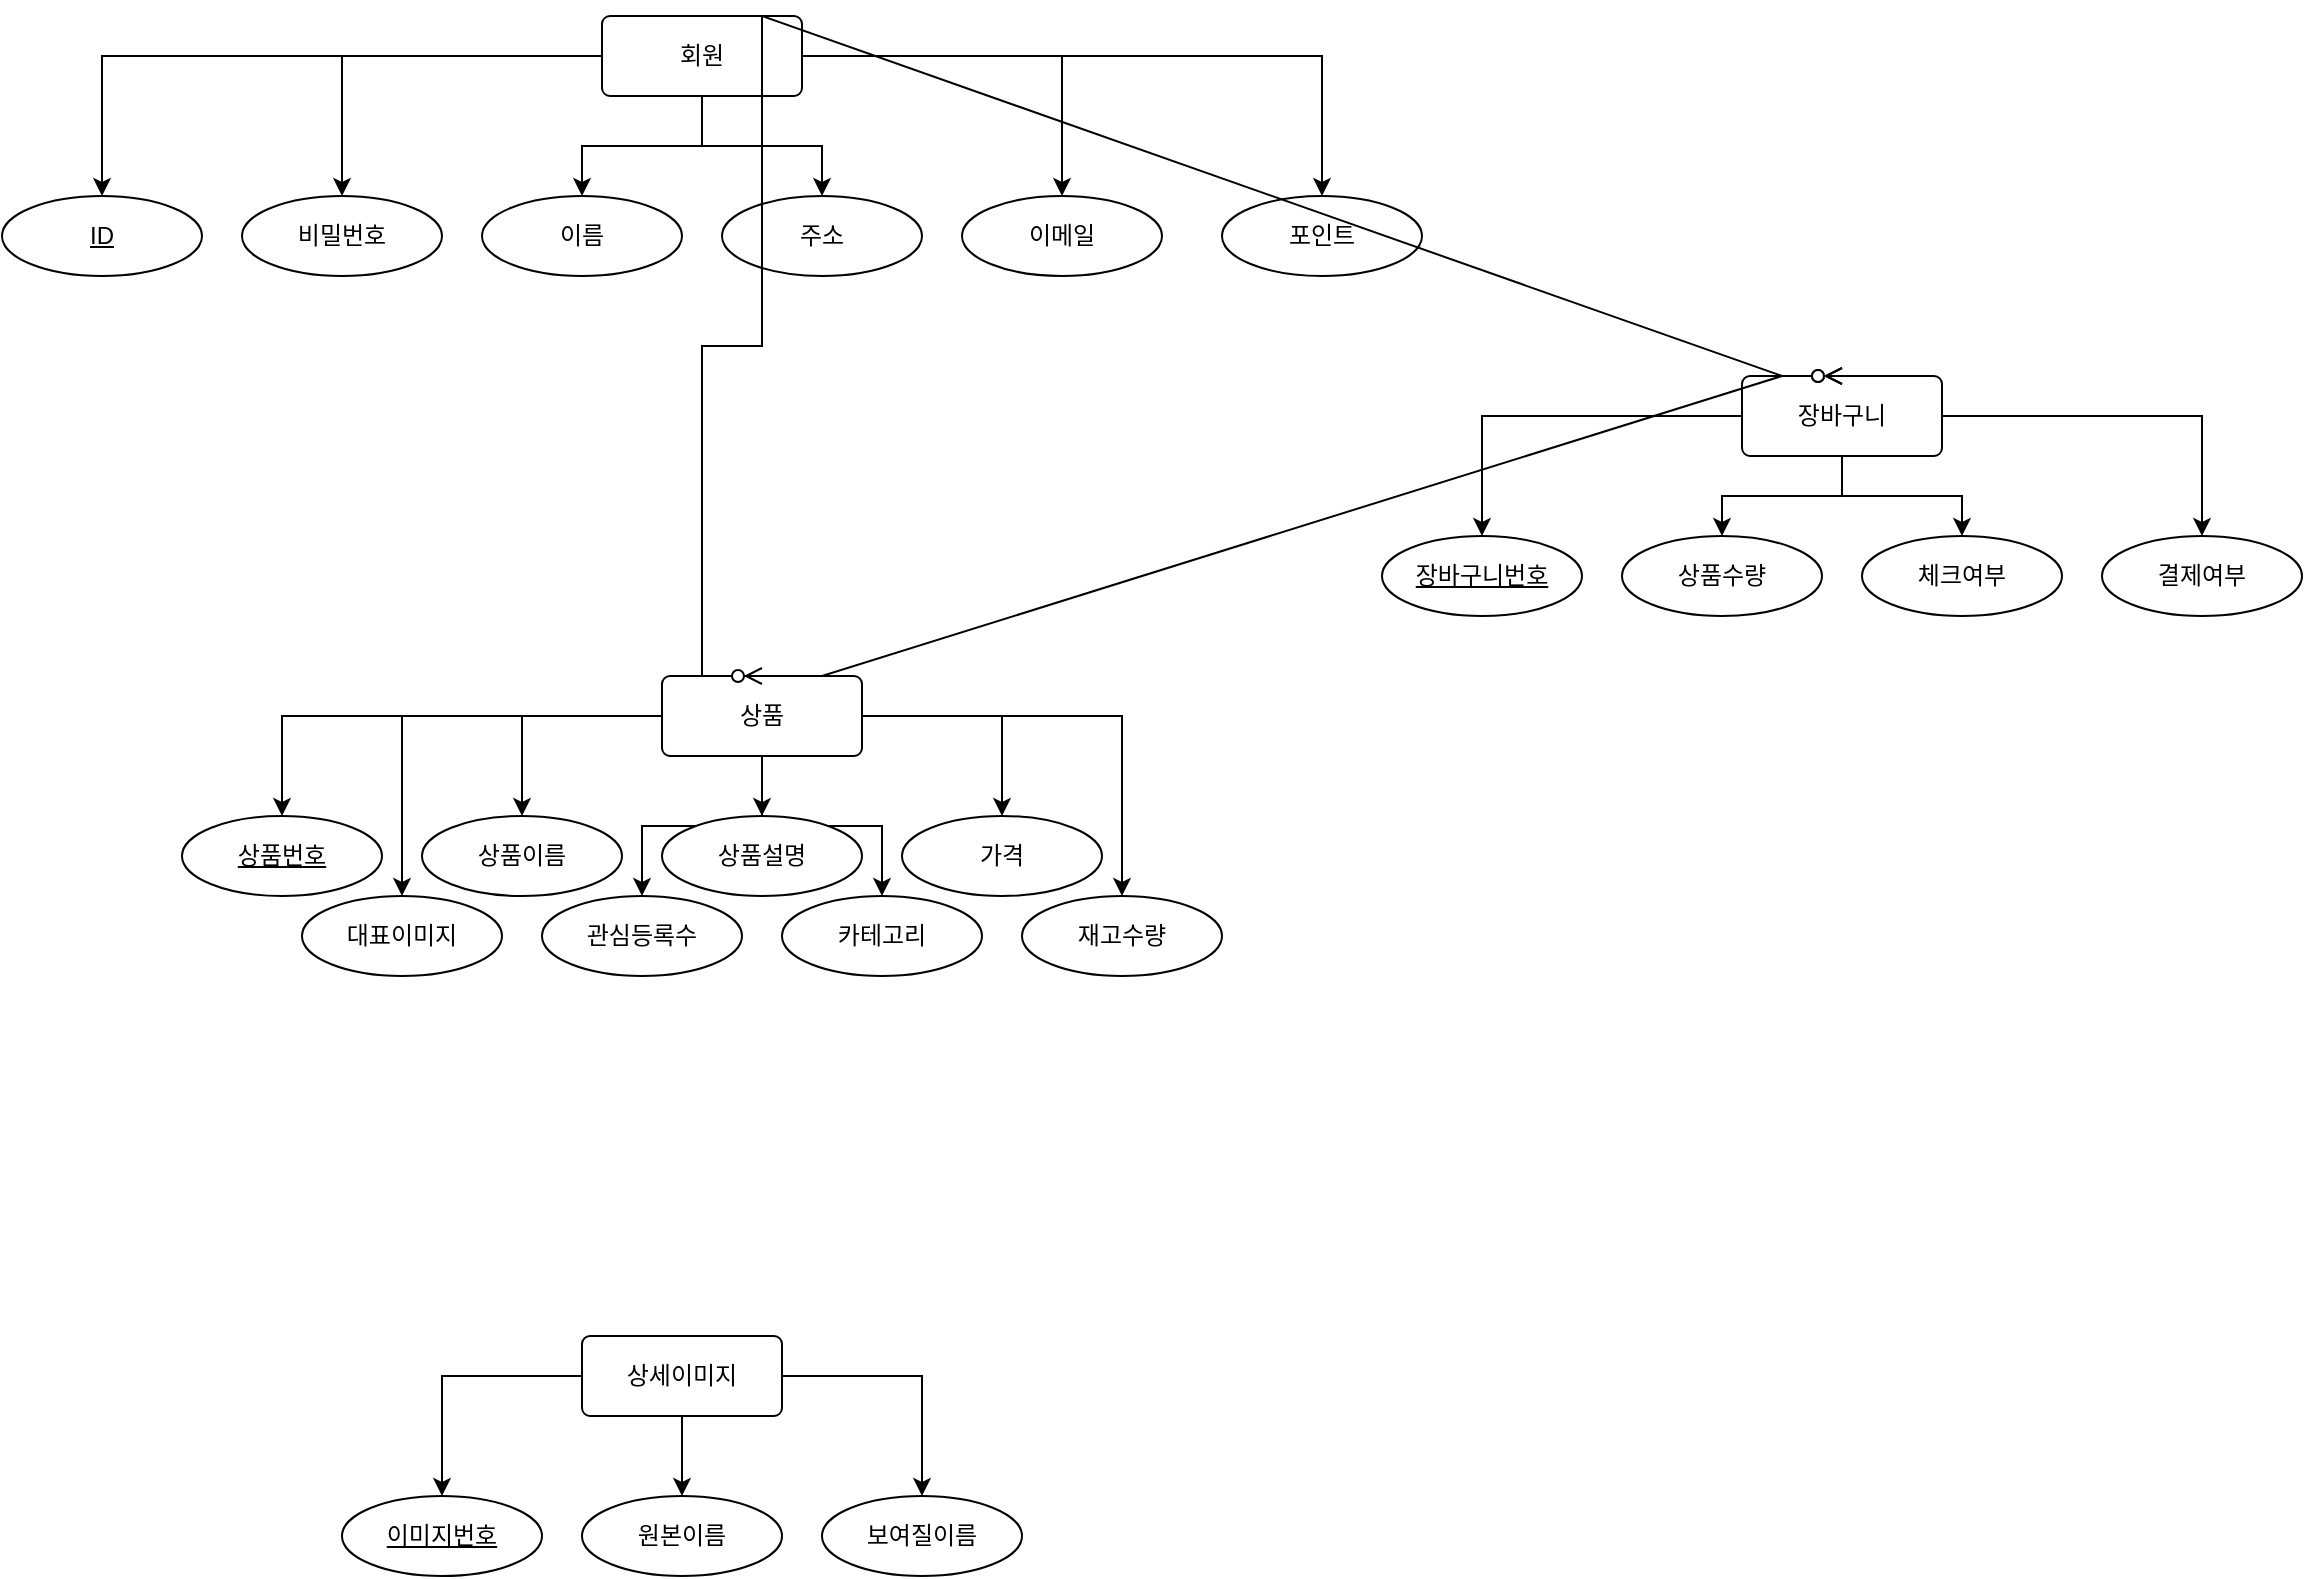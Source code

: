 <mxfile version="21.7.2" type="device">
  <diagram name="페이지-1" id="sITG-_RR9nDU-_cW4Aok">
    <mxGraphModel dx="1246" dy="1253" grid="1" gridSize="10" guides="1" tooltips="1" connect="1" arrows="1" fold="1" page="1" pageScale="1" pageWidth="4681" pageHeight="3300" math="0" shadow="0">
      <root>
        <mxCell id="0" />
        <mxCell id="1" parent="0" />
        <mxCell id="r1G-XOvdQL3sbx1Hc80d-10" style="edgeStyle=orthogonalEdgeStyle;rounded=0;orthogonalLoop=1;jettySize=auto;html=1;" edge="1" parent="1" source="r1G-XOvdQL3sbx1Hc80d-2" target="r1G-XOvdQL3sbx1Hc80d-3">
          <mxGeometry relative="1" as="geometry" />
        </mxCell>
        <mxCell id="r1G-XOvdQL3sbx1Hc80d-11" style="edgeStyle=orthogonalEdgeStyle;rounded=0;orthogonalLoop=1;jettySize=auto;html=1;" edge="1" parent="1" source="r1G-XOvdQL3sbx1Hc80d-2" target="r1G-XOvdQL3sbx1Hc80d-4">
          <mxGeometry relative="1" as="geometry" />
        </mxCell>
        <mxCell id="r1G-XOvdQL3sbx1Hc80d-12" style="edgeStyle=orthogonalEdgeStyle;rounded=0;orthogonalLoop=1;jettySize=auto;html=1;" edge="1" parent="1" source="r1G-XOvdQL3sbx1Hc80d-2" target="r1G-XOvdQL3sbx1Hc80d-5">
          <mxGeometry relative="1" as="geometry" />
        </mxCell>
        <mxCell id="r1G-XOvdQL3sbx1Hc80d-13" style="edgeStyle=orthogonalEdgeStyle;rounded=0;orthogonalLoop=1;jettySize=auto;html=1;" edge="1" parent="1" source="r1G-XOvdQL3sbx1Hc80d-2" target="r1G-XOvdQL3sbx1Hc80d-6">
          <mxGeometry relative="1" as="geometry" />
        </mxCell>
        <mxCell id="r1G-XOvdQL3sbx1Hc80d-14" style="edgeStyle=orthogonalEdgeStyle;rounded=0;orthogonalLoop=1;jettySize=auto;html=1;entryX=0.5;entryY=0;entryDx=0;entryDy=0;" edge="1" parent="1" source="r1G-XOvdQL3sbx1Hc80d-2" target="r1G-XOvdQL3sbx1Hc80d-7">
          <mxGeometry relative="1" as="geometry" />
        </mxCell>
        <mxCell id="r1G-XOvdQL3sbx1Hc80d-17" style="edgeStyle=orthogonalEdgeStyle;rounded=0;orthogonalLoop=1;jettySize=auto;html=1;entryX=0.5;entryY=0;entryDx=0;entryDy=0;" edge="1" parent="1" source="r1G-XOvdQL3sbx1Hc80d-2" target="r1G-XOvdQL3sbx1Hc80d-8">
          <mxGeometry relative="1" as="geometry" />
        </mxCell>
        <mxCell id="r1G-XOvdQL3sbx1Hc80d-2" value="회원" style="rounded=1;arcSize=10;whiteSpace=wrap;html=1;align=center;" vertex="1" parent="1">
          <mxGeometry x="440" y="110" width="100" height="40" as="geometry" />
        </mxCell>
        <mxCell id="r1G-XOvdQL3sbx1Hc80d-3" value="ID" style="ellipse;whiteSpace=wrap;html=1;align=center;fontStyle=4;" vertex="1" parent="1">
          <mxGeometry x="140" y="200" width="100" height="40" as="geometry" />
        </mxCell>
        <mxCell id="r1G-XOvdQL3sbx1Hc80d-4" value="비밀번호" style="ellipse;whiteSpace=wrap;html=1;align=center;" vertex="1" parent="1">
          <mxGeometry x="260" y="200" width="100" height="40" as="geometry" />
        </mxCell>
        <mxCell id="r1G-XOvdQL3sbx1Hc80d-5" value="이름" style="ellipse;whiteSpace=wrap;html=1;align=center;" vertex="1" parent="1">
          <mxGeometry x="380" y="200" width="100" height="40" as="geometry" />
        </mxCell>
        <mxCell id="r1G-XOvdQL3sbx1Hc80d-6" value="주소" style="ellipse;whiteSpace=wrap;html=1;align=center;" vertex="1" parent="1">
          <mxGeometry x="500" y="200" width="100" height="40" as="geometry" />
        </mxCell>
        <mxCell id="r1G-XOvdQL3sbx1Hc80d-7" value="이메일" style="ellipse;whiteSpace=wrap;html=1;align=center;" vertex="1" parent="1">
          <mxGeometry x="620" y="200" width="100" height="40" as="geometry" />
        </mxCell>
        <mxCell id="r1G-XOvdQL3sbx1Hc80d-8" value="포인트" style="ellipse;whiteSpace=wrap;html=1;align=center;" vertex="1" parent="1">
          <mxGeometry x="750" y="200" width="100" height="40" as="geometry" />
        </mxCell>
        <mxCell id="r1G-XOvdQL3sbx1Hc80d-9" value="상품이름" style="ellipse;whiteSpace=wrap;html=1;align=center;" vertex="1" parent="1">
          <mxGeometry x="350" y="510" width="100" height="40" as="geometry" />
        </mxCell>
        <mxCell id="r1G-XOvdQL3sbx1Hc80d-18" style="edgeStyle=orthogonalEdgeStyle;rounded=0;orthogonalLoop=1;jettySize=auto;html=1;" edge="1" parent="1" source="r1G-XOvdQL3sbx1Hc80d-15" target="r1G-XOvdQL3sbx1Hc80d-16">
          <mxGeometry relative="1" as="geometry" />
        </mxCell>
        <mxCell id="r1G-XOvdQL3sbx1Hc80d-26" style="edgeStyle=orthogonalEdgeStyle;rounded=0;orthogonalLoop=1;jettySize=auto;html=1;entryX=0.5;entryY=0;entryDx=0;entryDy=0;" edge="1" parent="1" source="r1G-XOvdQL3sbx1Hc80d-15" target="r1G-XOvdQL3sbx1Hc80d-19">
          <mxGeometry relative="1" as="geometry" />
        </mxCell>
        <mxCell id="r1G-XOvdQL3sbx1Hc80d-27" style="edgeStyle=orthogonalEdgeStyle;rounded=0;orthogonalLoop=1;jettySize=auto;html=1;" edge="1" parent="1" source="r1G-XOvdQL3sbx1Hc80d-15" target="r1G-XOvdQL3sbx1Hc80d-9">
          <mxGeometry relative="1" as="geometry" />
        </mxCell>
        <mxCell id="r1G-XOvdQL3sbx1Hc80d-28" style="edgeStyle=orthogonalEdgeStyle;rounded=0;orthogonalLoop=1;jettySize=auto;html=1;" edge="1" parent="1" source="r1G-XOvdQL3sbx1Hc80d-15" target="r1G-XOvdQL3sbx1Hc80d-24">
          <mxGeometry relative="1" as="geometry" />
        </mxCell>
        <mxCell id="r1G-XOvdQL3sbx1Hc80d-29" style="edgeStyle=orthogonalEdgeStyle;rounded=0;orthogonalLoop=1;jettySize=auto;html=1;" edge="1" parent="1" source="r1G-XOvdQL3sbx1Hc80d-15" target="r1G-XOvdQL3sbx1Hc80d-23">
          <mxGeometry relative="1" as="geometry" />
        </mxCell>
        <mxCell id="r1G-XOvdQL3sbx1Hc80d-30" style="edgeStyle=orthogonalEdgeStyle;rounded=0;orthogonalLoop=1;jettySize=auto;html=1;" edge="1" parent="1" source="r1G-XOvdQL3sbx1Hc80d-15" target="r1G-XOvdQL3sbx1Hc80d-22">
          <mxGeometry relative="1" as="geometry" />
        </mxCell>
        <mxCell id="r1G-XOvdQL3sbx1Hc80d-31" style="edgeStyle=orthogonalEdgeStyle;rounded=0;orthogonalLoop=1;jettySize=auto;html=1;" edge="1" parent="1" source="r1G-XOvdQL3sbx1Hc80d-15" target="r1G-XOvdQL3sbx1Hc80d-20">
          <mxGeometry relative="1" as="geometry" />
        </mxCell>
        <mxCell id="r1G-XOvdQL3sbx1Hc80d-32" style="edgeStyle=orthogonalEdgeStyle;rounded=0;orthogonalLoop=1;jettySize=auto;html=1;entryX=0.5;entryY=0;entryDx=0;entryDy=0;" edge="1" parent="1" source="r1G-XOvdQL3sbx1Hc80d-15" target="r1G-XOvdQL3sbx1Hc80d-21">
          <mxGeometry relative="1" as="geometry" />
        </mxCell>
        <mxCell id="r1G-XOvdQL3sbx1Hc80d-15" value="상품" style="rounded=1;arcSize=10;whiteSpace=wrap;html=1;align=center;" vertex="1" parent="1">
          <mxGeometry x="470" y="440" width="100" height="40" as="geometry" />
        </mxCell>
        <mxCell id="r1G-XOvdQL3sbx1Hc80d-16" value="상품번호" style="ellipse;whiteSpace=wrap;html=1;align=center;fontStyle=4;" vertex="1" parent="1">
          <mxGeometry x="230" y="510" width="100" height="40" as="geometry" />
        </mxCell>
        <mxCell id="r1G-XOvdQL3sbx1Hc80d-19" value="대표이미지" style="ellipse;whiteSpace=wrap;html=1;align=center;" vertex="1" parent="1">
          <mxGeometry x="290" y="550" width="100" height="40" as="geometry" />
        </mxCell>
        <mxCell id="r1G-XOvdQL3sbx1Hc80d-20" value="관심등록수" style="ellipse;whiteSpace=wrap;html=1;align=center;" vertex="1" parent="1">
          <mxGeometry x="410" y="550" width="100" height="40" as="geometry" />
        </mxCell>
        <mxCell id="r1G-XOvdQL3sbx1Hc80d-21" value="카테고리" style="ellipse;whiteSpace=wrap;html=1;align=center;" vertex="1" parent="1">
          <mxGeometry x="530" y="550" width="100" height="40" as="geometry" />
        </mxCell>
        <mxCell id="r1G-XOvdQL3sbx1Hc80d-22" value="재고수량" style="ellipse;whiteSpace=wrap;html=1;align=center;" vertex="1" parent="1">
          <mxGeometry x="650" y="550" width="100" height="40" as="geometry" />
        </mxCell>
        <mxCell id="r1G-XOvdQL3sbx1Hc80d-23" value="가격" style="ellipse;whiteSpace=wrap;html=1;align=center;" vertex="1" parent="1">
          <mxGeometry x="590" y="510" width="100" height="40" as="geometry" />
        </mxCell>
        <mxCell id="r1G-XOvdQL3sbx1Hc80d-24" value="상품설명" style="ellipse;whiteSpace=wrap;html=1;align=center;" vertex="1" parent="1">
          <mxGeometry x="470" y="510" width="100" height="40" as="geometry" />
        </mxCell>
        <mxCell id="r1G-XOvdQL3sbx1Hc80d-33" style="edgeStyle=orthogonalEdgeStyle;rounded=0;orthogonalLoop=1;jettySize=auto;html=1;" edge="1" parent="1" source="r1G-XOvdQL3sbx1Hc80d-39" target="r1G-XOvdQL3sbx1Hc80d-40">
          <mxGeometry relative="1" as="geometry" />
        </mxCell>
        <mxCell id="r1G-XOvdQL3sbx1Hc80d-34" style="edgeStyle=orthogonalEdgeStyle;rounded=0;orthogonalLoop=1;jettySize=auto;html=1;" edge="1" parent="1" source="r1G-XOvdQL3sbx1Hc80d-39" target="r1G-XOvdQL3sbx1Hc80d-41">
          <mxGeometry relative="1" as="geometry" />
        </mxCell>
        <mxCell id="r1G-XOvdQL3sbx1Hc80d-35" style="edgeStyle=orthogonalEdgeStyle;rounded=0;orthogonalLoop=1;jettySize=auto;html=1;" edge="1" parent="1" source="r1G-XOvdQL3sbx1Hc80d-39" target="r1G-XOvdQL3sbx1Hc80d-42">
          <mxGeometry relative="1" as="geometry" />
        </mxCell>
        <mxCell id="r1G-XOvdQL3sbx1Hc80d-36" style="edgeStyle=orthogonalEdgeStyle;rounded=0;orthogonalLoop=1;jettySize=auto;html=1;" edge="1" parent="1" source="r1G-XOvdQL3sbx1Hc80d-39" target="r1G-XOvdQL3sbx1Hc80d-43">
          <mxGeometry relative="1" as="geometry" />
        </mxCell>
        <mxCell id="r1G-XOvdQL3sbx1Hc80d-39" value="장바구니" style="rounded=1;arcSize=10;whiteSpace=wrap;html=1;align=center;" vertex="1" parent="1">
          <mxGeometry x="1010" y="290" width="100" height="40" as="geometry" />
        </mxCell>
        <mxCell id="r1G-XOvdQL3sbx1Hc80d-40" value="장바구니번호" style="ellipse;whiteSpace=wrap;html=1;align=center;fontStyle=4;" vertex="1" parent="1">
          <mxGeometry x="830" y="370" width="100" height="40" as="geometry" />
        </mxCell>
        <mxCell id="r1G-XOvdQL3sbx1Hc80d-41" value="상품수량" style="ellipse;whiteSpace=wrap;html=1;align=center;" vertex="1" parent="1">
          <mxGeometry x="950" y="370" width="100" height="40" as="geometry" />
        </mxCell>
        <mxCell id="r1G-XOvdQL3sbx1Hc80d-42" value="체크여부" style="ellipse;whiteSpace=wrap;html=1;align=center;" vertex="1" parent="1">
          <mxGeometry x="1070" y="370" width="100" height="40" as="geometry" />
        </mxCell>
        <mxCell id="r1G-XOvdQL3sbx1Hc80d-43" value="결제여부" style="ellipse;whiteSpace=wrap;html=1;align=center;" vertex="1" parent="1">
          <mxGeometry x="1190" y="370" width="100" height="40" as="geometry" />
        </mxCell>
        <mxCell id="r1G-XOvdQL3sbx1Hc80d-46" value="" style="edgeStyle=entityRelationEdgeStyle;fontSize=12;html=1;endArrow=ERzeroToMany;endFill=1;rounded=0;exitX=0.5;exitY=0;exitDx=0;exitDy=0;" edge="1" parent="1" source="r1G-XOvdQL3sbx1Hc80d-2">
          <mxGeometry width="100" height="100" relative="1" as="geometry">
            <mxPoint x="680" y="430" as="sourcePoint" />
            <mxPoint x="1060" y="290" as="targetPoint" />
            <Array as="points">
              <mxPoint x="820" y="140" />
              <mxPoint x="830" y="160" />
              <mxPoint x="1050" y="270" />
              <mxPoint x="1050" y="260" />
              <mxPoint x="780" y="210" />
              <mxPoint x="800" y="170" />
              <mxPoint x="770" y="180" />
              <mxPoint x="820" y="160" />
            </Array>
          </mxGeometry>
        </mxCell>
        <mxCell id="r1G-XOvdQL3sbx1Hc80d-47" value="" style="edgeStyle=entityRelationEdgeStyle;fontSize=12;html=1;endArrow=ERzeroToMany;endFill=1;rounded=0;exitX=0.5;exitY=0;exitDx=0;exitDy=0;entryX=0.5;entryY=0;entryDx=0;entryDy=0;" edge="1" parent="1" source="r1G-XOvdQL3sbx1Hc80d-15" target="r1G-XOvdQL3sbx1Hc80d-39">
          <mxGeometry width="100" height="100" relative="1" as="geometry">
            <mxPoint x="680" y="430" as="sourcePoint" />
            <mxPoint x="780" y="330" as="targetPoint" />
          </mxGeometry>
        </mxCell>
        <mxCell id="r1G-XOvdQL3sbx1Hc80d-48" value="" style="edgeStyle=entityRelationEdgeStyle;fontSize=12;html=1;endArrow=ERzeroToMany;endFill=1;rounded=0;exitX=0.5;exitY=0;exitDx=0;exitDy=0;entryX=0.5;entryY=0;entryDx=0;entryDy=0;" edge="1" parent="1" source="r1G-XOvdQL3sbx1Hc80d-2" target="r1G-XOvdQL3sbx1Hc80d-15">
          <mxGeometry width="100" height="100" relative="1" as="geometry">
            <mxPoint x="630" y="430" as="sourcePoint" />
            <mxPoint x="730" y="330" as="targetPoint" />
            <Array as="points">
              <mxPoint x="110" y="200" />
              <mxPoint x="410" y="190" />
            </Array>
          </mxGeometry>
        </mxCell>
        <mxCell id="r1G-XOvdQL3sbx1Hc80d-49" style="edgeStyle=orthogonalEdgeStyle;rounded=0;orthogonalLoop=1;jettySize=auto;html=1;" edge="1" parent="1" source="r1G-XOvdQL3sbx1Hc80d-53" target="r1G-XOvdQL3sbx1Hc80d-54">
          <mxGeometry relative="1" as="geometry" />
        </mxCell>
        <mxCell id="r1G-XOvdQL3sbx1Hc80d-50" style="edgeStyle=orthogonalEdgeStyle;rounded=0;orthogonalLoop=1;jettySize=auto;html=1;" edge="1" parent="1" source="r1G-XOvdQL3sbx1Hc80d-53" target="r1G-XOvdQL3sbx1Hc80d-55">
          <mxGeometry relative="1" as="geometry" />
        </mxCell>
        <mxCell id="r1G-XOvdQL3sbx1Hc80d-51" style="edgeStyle=orthogonalEdgeStyle;rounded=0;orthogonalLoop=1;jettySize=auto;html=1;" edge="1" parent="1" source="r1G-XOvdQL3sbx1Hc80d-53" target="r1G-XOvdQL3sbx1Hc80d-56">
          <mxGeometry relative="1" as="geometry" />
        </mxCell>
        <mxCell id="r1G-XOvdQL3sbx1Hc80d-53" value="상세이미지" style="rounded=1;arcSize=10;whiteSpace=wrap;html=1;align=center;" vertex="1" parent="1">
          <mxGeometry x="430" y="770" width="100" height="40" as="geometry" />
        </mxCell>
        <mxCell id="r1G-XOvdQL3sbx1Hc80d-54" value="이미지번호" style="ellipse;whiteSpace=wrap;html=1;align=center;fontStyle=4;" vertex="1" parent="1">
          <mxGeometry x="310" y="850" width="100" height="40" as="geometry" />
        </mxCell>
        <mxCell id="r1G-XOvdQL3sbx1Hc80d-55" value="원본이름" style="ellipse;whiteSpace=wrap;html=1;align=center;" vertex="1" parent="1">
          <mxGeometry x="430" y="850" width="100" height="40" as="geometry" />
        </mxCell>
        <mxCell id="r1G-XOvdQL3sbx1Hc80d-56" value="보여질이름" style="ellipse;whiteSpace=wrap;html=1;align=center;" vertex="1" parent="1">
          <mxGeometry x="550" y="850" width="100" height="40" as="geometry" />
        </mxCell>
      </root>
    </mxGraphModel>
  </diagram>
</mxfile>
